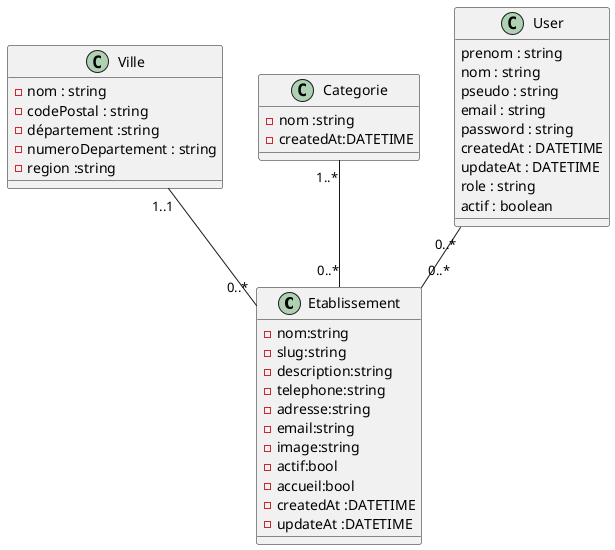 @startuml

class Etablissement {

    -nom:string
    -slug:string
    -description:string
    -telephone:string
    -adresse:string
    -email:string
    -image:string
    -actif:bool
    -accueil:bool
    -createdAt :DATETIME
    -updateAt :DATETIME

}

class Ville {
    -nom : string
    -codePostal : string
    -département :string
    -numeroDepartement : string
    -region :string
}

class Categorie{
    -nom :string
    -createdAt:DATETIME
}
class User {
    prenom : string
    nom : string
    pseudo : string
    email : string
    password : string
    createdAt : DATETIME
    updateAt : DATETIME
    role : string
    actif : boolean
}

Ville "1..1"-- "0..*" Etablissement
Categorie "1..*"--"0..*" Etablissement
User "0..*" -- "0..*"Etablissement

@endum